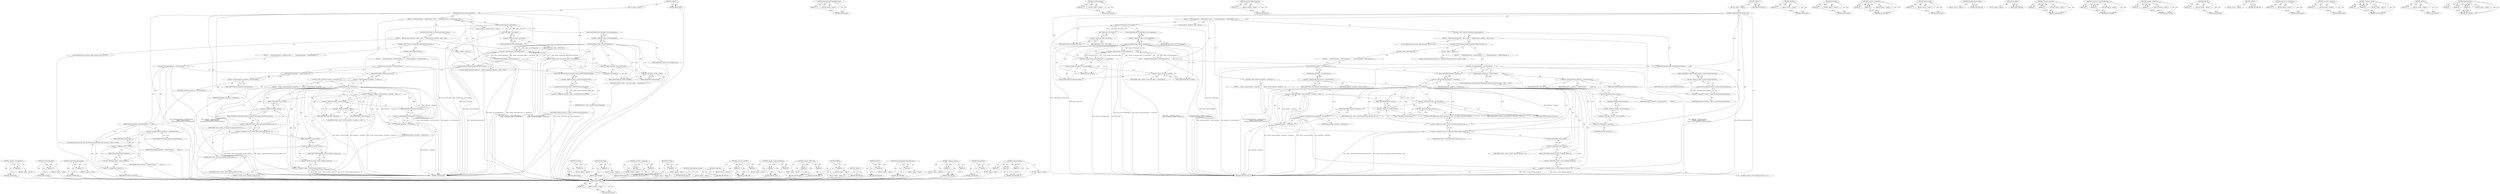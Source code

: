 digraph "UpdateTransform" {
vulnerable_179 [label=<(METHOD,&lt;operator&gt;.arrayInitializer)>];
vulnerable_180 [label=<(PARAM,p1)>];
vulnerable_181 [label=<(BLOCK,&lt;empty&gt;,&lt;empty&gt;)>];
vulnerable_182 [label=<(METHOD_RETURN,ANY)>];
vulnerable_136 [label=<(METHOD,IsSVGForeignObject)>];
vulnerable_137 [label=<(PARAM,p1)>];
vulnerable_138 [label=<(BLOCK,&lt;empty&gt;,&lt;empty&gt;)>];
vulnerable_139 [label=<(METHOD_RETURN,ANY)>];
vulnerable_156 [label=<(METHOD,LocalToSVGParentTransform)>];
vulnerable_157 [label=<(PARAM,p1)>];
vulnerable_158 [label=<(BLOCK,&lt;empty&gt;,&lt;empty&gt;)>];
vulnerable_159 [label=<(METHOD_RETURN,ANY)>];
vulnerable_6 [label=<(METHOD,&lt;global&gt;)<SUB>1</SUB>>];
vulnerable_7 [label=<(BLOCK,&lt;empty&gt;,&lt;empty&gt;)<SUB>1</SUB>>];
vulnerable_8 [label=<(METHOD,UpdateTransformForNonRootSVG)<SUB>1</SUB>>];
vulnerable_9 [label=<(BLOCK,{
  DCHECK(properties_);
  DCHECK(object_.IsSVG...,{
  DCHECK(properties_);
  DCHECK(object_.IsSVG...)<SUB>1</SUB>>];
vulnerable_10 [label="<(LOCAL,DCHECK : DCHECK)<SUB>2</SUB>>"];
vulnerable_11 [label=<(DCHECK,DCHECK(object_.IsSVGChild()))<SUB>3</SUB>>];
vulnerable_12 [label=<(IsSVGChild,object_.IsSVGChild())<SUB>3</SUB>>];
vulnerable_13 [label=<(&lt;operator&gt;.fieldAccess,object_.IsSVGChild)<SUB>3</SUB>>];
vulnerable_14 [label=<(IDENTIFIER,object_,object_.IsSVGChild())<SUB>3</SUB>>];
vulnerable_15 [label=<(FIELD_IDENTIFIER,IsSVGChild,IsSVGChild)<SUB>3</SUB>>];
vulnerable_16 [label=<(DCHECK,DCHECK(object_.IsSVGForeignObject() ||
        ...)<SUB>4</SUB>>];
vulnerable_17 [label=<(&lt;operator&gt;.logicalOr,object_.IsSVGForeignObject() ||
         contex...)<SUB>4</SUB>>];
vulnerable_18 [label=<(IsSVGForeignObject,object_.IsSVGForeignObject())<SUB>4</SUB>>];
vulnerable_19 [label=<(&lt;operator&gt;.fieldAccess,object_.IsSVGForeignObject)<SUB>4</SUB>>];
vulnerable_20 [label=<(IDENTIFIER,object_,object_.IsSVGForeignObject())<SUB>4</SUB>>];
vulnerable_21 [label=<(FIELD_IDENTIFIER,IsSVGForeignObject,IsSVGForeignObject)<SUB>4</SUB>>];
vulnerable_22 [label=<(&lt;operator&gt;.equals,context_.current.paint_offset == LayoutPoint())<SUB>5</SUB>>];
vulnerable_23 [label=<(&lt;operator&gt;.fieldAccess,context_.current.paint_offset)<SUB>5</SUB>>];
vulnerable_24 [label=<(&lt;operator&gt;.fieldAccess,context_.current)<SUB>5</SUB>>];
vulnerable_25 [label=<(IDENTIFIER,context_,context_.current.paint_offset == LayoutPoint())<SUB>5</SUB>>];
vulnerable_26 [label=<(FIELD_IDENTIFIER,current,current)<SUB>5</SUB>>];
vulnerable_27 [label=<(FIELD_IDENTIFIER,paint_offset,paint_offset)<SUB>5</SUB>>];
vulnerable_28 [label=<(LayoutPoint,LayoutPoint())<SUB>5</SUB>>];
vulnerable_29 [label=<(CONTROL_STRUCTURE,IF,if (NeedsPaintPropertyUpdate()))<SUB>7</SUB>>];
vulnerable_30 [label=<(NeedsPaintPropertyUpdate,NeedsPaintPropertyUpdate())<SUB>7</SUB>>];
vulnerable_31 [label=<(BLOCK,{
    AffineTransform transform = object_.Local...,{
    AffineTransform transform = object_.Local...)<SUB>7</SUB>>];
vulnerable_32 [label="<(LOCAL,AffineTransform transform: AffineTransform)<SUB>8</SUB>>"];
vulnerable_33 [label=<(&lt;operator&gt;.assignment,transform = object_.LocalToSVGParentTransform())<SUB>8</SUB>>];
vulnerable_34 [label=<(IDENTIFIER,transform,transform = object_.LocalToSVGParentTransform())<SUB>8</SUB>>];
vulnerable_35 [label=<(LocalToSVGParentTransform,object_.LocalToSVGParentTransform())<SUB>8</SUB>>];
vulnerable_36 [label=<(&lt;operator&gt;.fieldAccess,object_.LocalToSVGParentTransform)<SUB>8</SUB>>];
vulnerable_37 [label=<(IDENTIFIER,object_,object_.LocalToSVGParentTransform())<SUB>8</SUB>>];
vulnerable_38 [label=<(FIELD_IDENTIFIER,LocalToSVGParentTransform,LocalToSVGParentTransform)<SUB>8</SUB>>];
vulnerable_39 [label=<(CONTROL_STRUCTURE,IF,if (NeedsTransformForNonRootSVG(object_)))<SUB>9</SUB>>];
vulnerable_40 [label=<(BLOCK,&lt;empty&gt;,&lt;empty&gt;)<SUB>9</SUB>>];
vulnerable_41 [label="<(LOCAL,NeedsTransformForNonRootSVG : NeedsTransformForNonRootSVG)<SUB>9</SUB>>"];
vulnerable_42 [label=<(BLOCK,{
       OnUpdate(properties_-&gt;UpdateTransform(...,{
       OnUpdate(properties_-&gt;UpdateTransform(...)<SUB>9</SUB>>];
vulnerable_43 [label=<(OnUpdate,OnUpdate(properties_-&gt;UpdateTransform(
        ...)<SUB>10</SUB>>];
vulnerable_44 [label=<(UpdateTransform,properties_-&gt;UpdateTransform(
          context...)<SUB>10</SUB>>];
vulnerable_45 [label=<(&lt;operator&gt;.indirectFieldAccess,properties_-&gt;UpdateTransform)<SUB>10</SUB>>];
vulnerable_46 [label=<(IDENTIFIER,properties_,properties_-&gt;UpdateTransform(
          context...)<SUB>10</SUB>>];
vulnerable_47 [label=<(FIELD_IDENTIFIER,UpdateTransform,UpdateTransform)<SUB>10</SUB>>];
vulnerable_48 [label=<(&lt;operator&gt;.fieldAccess,context_.current.transform)<SUB>11</SUB>>];
vulnerable_49 [label=<(&lt;operator&gt;.fieldAccess,context_.current)<SUB>11</SUB>>];
vulnerable_50 [label=<(IDENTIFIER,context_,properties_-&gt;UpdateTransform(
          context...)<SUB>11</SUB>>];
vulnerable_51 [label=<(FIELD_IDENTIFIER,current,current)<SUB>11</SUB>>];
vulnerable_52 [label=<(FIELD_IDENTIFIER,transform,transform)<SUB>11</SUB>>];
vulnerable_53 [label="<(TransformPaintPropertyNode::State,TransformPaintPropertyNode::State{transform})<SUB>12</SUB>>"];
vulnerable_54 [label=<(&lt;operator&gt;.arrayInitializer,{transform})<SUB>12</SUB>>];
vulnerable_55 [label=<(IDENTIFIER,transform,{transform})<SUB>12</SUB>>];
vulnerable_56 [label=<(CONTROL_STRUCTURE,ELSE,else)<SUB>13</SUB>>];
vulnerable_57 [label=<(BLOCK,{
       OnClear(properties_-&gt;ClearTransform())...,{
       OnClear(properties_-&gt;ClearTransform())...)<SUB>13</SUB>>];
vulnerable_58 [label=<(OnClear,OnClear(properties_-&gt;ClearTransform()))<SUB>14</SUB>>];
vulnerable_59 [label=<(ClearTransform,properties_-&gt;ClearTransform())<SUB>14</SUB>>];
vulnerable_60 [label=<(&lt;operator&gt;.indirectFieldAccess,properties_-&gt;ClearTransform)<SUB>14</SUB>>];
vulnerable_61 [label=<(IDENTIFIER,properties_,properties_-&gt;ClearTransform())<SUB>14</SUB>>];
vulnerable_62 [label=<(FIELD_IDENTIFIER,ClearTransform,ClearTransform)<SUB>14</SUB>>];
vulnerable_63 [label=<(CONTROL_STRUCTURE,IF,if (properties_-&gt;Transform()))<SUB>18</SUB>>];
vulnerable_64 [label=<(Transform,properties_-&gt;Transform())<SUB>18</SUB>>];
vulnerable_65 [label=<(&lt;operator&gt;.indirectFieldAccess,properties_-&gt;Transform)<SUB>18</SUB>>];
vulnerable_66 [label=<(IDENTIFIER,properties_,properties_-&gt;Transform())<SUB>18</SUB>>];
vulnerable_67 [label=<(FIELD_IDENTIFIER,Transform,Transform)<SUB>18</SUB>>];
vulnerable_68 [label=<(BLOCK,{
    context_.current.transform = properties_-...,{
    context_.current.transform = properties_-...)<SUB>18</SUB>>];
vulnerable_69 [label=<(&lt;operator&gt;.assignment,context_.current.transform = properties_-&gt;Trans...)<SUB>19</SUB>>];
vulnerable_70 [label=<(&lt;operator&gt;.fieldAccess,context_.current.transform)<SUB>19</SUB>>];
vulnerable_71 [label=<(&lt;operator&gt;.fieldAccess,context_.current)<SUB>19</SUB>>];
vulnerable_72 [label=<(IDENTIFIER,context_,context_.current.transform = properties_-&gt;Trans...)<SUB>19</SUB>>];
vulnerable_73 [label=<(FIELD_IDENTIFIER,current,current)<SUB>19</SUB>>];
vulnerable_74 [label=<(FIELD_IDENTIFIER,transform,transform)<SUB>19</SUB>>];
vulnerable_75 [label=<(Transform,properties_-&gt;Transform())<SUB>19</SUB>>];
vulnerable_76 [label=<(&lt;operator&gt;.indirectFieldAccess,properties_-&gt;Transform)<SUB>19</SUB>>];
vulnerable_77 [label=<(IDENTIFIER,properties_,properties_-&gt;Transform())<SUB>19</SUB>>];
vulnerable_78 [label=<(FIELD_IDENTIFIER,Transform,Transform)<SUB>19</SUB>>];
vulnerable_79 [label=<(&lt;operator&gt;.assignment,context_.current.should_flatten_inherited_trans...)<SUB>20</SUB>>];
vulnerable_80 [label=<(&lt;operator&gt;.fieldAccess,context_.current.should_flatten_inherited_trans...)<SUB>20</SUB>>];
vulnerable_81 [label=<(&lt;operator&gt;.fieldAccess,context_.current)<SUB>20</SUB>>];
vulnerable_82 [label=<(IDENTIFIER,context_,context_.current.should_flatten_inherited_trans...)<SUB>20</SUB>>];
vulnerable_83 [label=<(FIELD_IDENTIFIER,current,current)<SUB>20</SUB>>];
vulnerable_84 [label=<(FIELD_IDENTIFIER,should_flatten_inherited_transform,should_flatten_inherited_transform)<SUB>20</SUB>>];
vulnerable_85 [label=<(LITERAL,false,context_.current.should_flatten_inherited_trans...)<SUB>20</SUB>>];
vulnerable_86 [label=<(&lt;operator&gt;.assignment,context_.current.rendering_context_id = 0)<SUB>21</SUB>>];
vulnerable_87 [label=<(&lt;operator&gt;.fieldAccess,context_.current.rendering_context_id)<SUB>21</SUB>>];
vulnerable_88 [label=<(&lt;operator&gt;.fieldAccess,context_.current)<SUB>21</SUB>>];
vulnerable_89 [label=<(IDENTIFIER,context_,context_.current.rendering_context_id = 0)<SUB>21</SUB>>];
vulnerable_90 [label=<(FIELD_IDENTIFIER,current,current)<SUB>21</SUB>>];
vulnerable_91 [label=<(FIELD_IDENTIFIER,rendering_context_id,rendering_context_id)<SUB>21</SUB>>];
vulnerable_92 [label=<(LITERAL,0,context_.current.rendering_context_id = 0)<SUB>21</SUB>>];
vulnerable_93 [label=<(METHOD_RETURN,void)<SUB>1</SUB>>];
vulnerable_95 [label=<(METHOD_RETURN,ANY)<SUB>1</SUB>>];
vulnerable_160 [label=<(METHOD,OnUpdate)>];
vulnerable_161 [label=<(PARAM,p1)>];
vulnerable_162 [label=<(BLOCK,&lt;empty&gt;,&lt;empty&gt;)>];
vulnerable_163 [label=<(METHOD_RETURN,ANY)>];
vulnerable_122 [label=<(METHOD,IsSVGChild)>];
vulnerable_123 [label=<(PARAM,p1)>];
vulnerable_124 [label=<(BLOCK,&lt;empty&gt;,&lt;empty&gt;)>];
vulnerable_125 [label=<(METHOD_RETURN,ANY)>];
vulnerable_151 [label=<(METHOD,&lt;operator&gt;.assignment)>];
vulnerable_152 [label=<(PARAM,p1)>];
vulnerable_153 [label=<(PARAM,p2)>];
vulnerable_154 [label=<(BLOCK,&lt;empty&gt;,&lt;empty&gt;)>];
vulnerable_155 [label=<(METHOD_RETURN,ANY)>];
vulnerable_191 [label=<(METHOD,Transform)>];
vulnerable_192 [label=<(PARAM,p1)>];
vulnerable_193 [label=<(BLOCK,&lt;empty&gt;,&lt;empty&gt;)>];
vulnerable_194 [label=<(METHOD_RETURN,ANY)>];
vulnerable_148 [label=<(METHOD,NeedsPaintPropertyUpdate)>];
vulnerable_149 [label=<(BLOCK,&lt;empty&gt;,&lt;empty&gt;)>];
vulnerable_150 [label=<(METHOD_RETURN,ANY)>];
vulnerable_145 [label=<(METHOD,LayoutPoint)>];
vulnerable_146 [label=<(BLOCK,&lt;empty&gt;,&lt;empty&gt;)>];
vulnerable_147 [label=<(METHOD_RETURN,ANY)>];
vulnerable_131 [label=<(METHOD,&lt;operator&gt;.logicalOr)>];
vulnerable_132 [label=<(PARAM,p1)>];
vulnerable_133 [label=<(PARAM,p2)>];
vulnerable_134 [label=<(BLOCK,&lt;empty&gt;,&lt;empty&gt;)>];
vulnerable_135 [label=<(METHOD_RETURN,ANY)>];
vulnerable_170 [label=<(METHOD,&lt;operator&gt;.indirectFieldAccess)>];
vulnerable_171 [label=<(PARAM,p1)>];
vulnerable_172 [label=<(PARAM,p2)>];
vulnerable_173 [label=<(BLOCK,&lt;empty&gt;,&lt;empty&gt;)>];
vulnerable_174 [label=<(METHOD_RETURN,ANY)>];
vulnerable_126 [label=<(METHOD,&lt;operator&gt;.fieldAccess)>];
vulnerable_127 [label=<(PARAM,p1)>];
vulnerable_128 [label=<(PARAM,p2)>];
vulnerable_129 [label=<(BLOCK,&lt;empty&gt;,&lt;empty&gt;)>];
vulnerable_130 [label=<(METHOD_RETURN,ANY)>];
vulnerable_118 [label=<(METHOD,DCHECK)>];
vulnerable_119 [label=<(PARAM,p1)>];
vulnerable_120 [label=<(BLOCK,&lt;empty&gt;,&lt;empty&gt;)>];
vulnerable_121 [label=<(METHOD_RETURN,ANY)>];
vulnerable_112 [label=<(METHOD,&lt;global&gt;)<SUB>1</SUB>>];
vulnerable_113 [label=<(BLOCK,&lt;empty&gt;,&lt;empty&gt;)>];
vulnerable_114 [label=<(METHOD_RETURN,ANY)>];
vulnerable_183 [label=<(METHOD,OnClear)>];
vulnerable_184 [label=<(PARAM,p1)>];
vulnerable_185 [label=<(BLOCK,&lt;empty&gt;,&lt;empty&gt;)>];
vulnerable_186 [label=<(METHOD_RETURN,ANY)>];
vulnerable_175 [label="<(METHOD,TransformPaintPropertyNode::State)>"];
vulnerable_176 [label=<(PARAM,p1)>];
vulnerable_177 [label=<(BLOCK,&lt;empty&gt;,&lt;empty&gt;)>];
vulnerable_178 [label=<(METHOD_RETURN,ANY)>];
vulnerable_140 [label=<(METHOD,&lt;operator&gt;.equals)>];
vulnerable_141 [label=<(PARAM,p1)>];
vulnerable_142 [label=<(PARAM,p2)>];
vulnerable_143 [label=<(BLOCK,&lt;empty&gt;,&lt;empty&gt;)>];
vulnerable_144 [label=<(METHOD_RETURN,ANY)>];
vulnerable_187 [label=<(METHOD,ClearTransform)>];
vulnerable_188 [label=<(PARAM,p1)>];
vulnerable_189 [label=<(BLOCK,&lt;empty&gt;,&lt;empty&gt;)>];
vulnerable_190 [label=<(METHOD_RETURN,ANY)>];
vulnerable_164 [label=<(METHOD,UpdateTransform)>];
vulnerable_165 [label=<(PARAM,p1)>];
vulnerable_166 [label=<(PARAM,p2)>];
vulnerable_167 [label=<(PARAM,p3)>];
vulnerable_168 [label=<(BLOCK,&lt;empty&gt;,&lt;empty&gt;)>];
vulnerable_169 [label=<(METHOD_RETURN,ANY)>];
fixed_196 [label=<(METHOD,Transform)>];
fixed_197 [label=<(PARAM,p1)>];
fixed_198 [label=<(BLOCK,&lt;empty&gt;,&lt;empty&gt;)>];
fixed_199 [label=<(METHOD_RETURN,ANY)>];
fixed_180 [label="<(METHOD,TransformPaintPropertyNode::State)>"];
fixed_181 [label=<(PARAM,p1)>];
fixed_182 [label=<(BLOCK,&lt;empty&gt;,&lt;empty&gt;)>];
fixed_183 [label=<(METHOD_RETURN,ANY)>];
fixed_137 [label=<(METHOD,IsSVGForeignObject)>];
fixed_138 [label=<(PARAM,p1)>];
fixed_139 [label=<(BLOCK,&lt;empty&gt;,&lt;empty&gt;)>];
fixed_140 [label=<(METHOD_RETURN,ANY)>];
fixed_157 [label=<(METHOD,LocalToSVGParentTransform)>];
fixed_158 [label=<(PARAM,p1)>];
fixed_159 [label=<(BLOCK,&lt;empty&gt;,&lt;empty&gt;)>];
fixed_160 [label=<(METHOD_RETURN,ANY)>];
fixed_6 [label=<(METHOD,&lt;global&gt;)<SUB>1</SUB>>];
fixed_7 [label=<(BLOCK,&lt;empty&gt;,&lt;empty&gt;)<SUB>1</SUB>>];
fixed_8 [label=<(METHOD,UpdateTransformForNonRootSVG)<SUB>1</SUB>>];
fixed_9 [label=<(BLOCK,{
  DCHECK(properties_);
  DCHECK(object_.IsSVG...,{
  DCHECK(properties_);
  DCHECK(object_.IsSVG...)<SUB>1</SUB>>];
fixed_10 [label="<(LOCAL,DCHECK : DCHECK)<SUB>2</SUB>>"];
fixed_11 [label=<(DCHECK,DCHECK(object_.IsSVGChild()))<SUB>3</SUB>>];
fixed_12 [label=<(IsSVGChild,object_.IsSVGChild())<SUB>3</SUB>>];
fixed_13 [label=<(&lt;operator&gt;.fieldAccess,object_.IsSVGChild)<SUB>3</SUB>>];
fixed_14 [label=<(IDENTIFIER,object_,object_.IsSVGChild())<SUB>3</SUB>>];
fixed_15 [label=<(FIELD_IDENTIFIER,IsSVGChild,IsSVGChild)<SUB>3</SUB>>];
fixed_16 [label=<(DCHECK,DCHECK(object_.IsSVGForeignObject() ||
        ...)<SUB>4</SUB>>];
fixed_17 [label=<(&lt;operator&gt;.logicalOr,object_.IsSVGForeignObject() ||
         contex...)<SUB>4</SUB>>];
fixed_18 [label=<(IsSVGForeignObject,object_.IsSVGForeignObject())<SUB>4</SUB>>];
fixed_19 [label=<(&lt;operator&gt;.fieldAccess,object_.IsSVGForeignObject)<SUB>4</SUB>>];
fixed_20 [label=<(IDENTIFIER,object_,object_.IsSVGForeignObject())<SUB>4</SUB>>];
fixed_21 [label=<(FIELD_IDENTIFIER,IsSVGForeignObject,IsSVGForeignObject)<SUB>4</SUB>>];
fixed_22 [label=<(&lt;operator&gt;.equals,context_.current.paint_offset == LayoutPoint())<SUB>5</SUB>>];
fixed_23 [label=<(&lt;operator&gt;.fieldAccess,context_.current.paint_offset)<SUB>5</SUB>>];
fixed_24 [label=<(&lt;operator&gt;.fieldAccess,context_.current)<SUB>5</SUB>>];
fixed_25 [label=<(IDENTIFIER,context_,context_.current.paint_offset == LayoutPoint())<SUB>5</SUB>>];
fixed_26 [label=<(FIELD_IDENTIFIER,current,current)<SUB>5</SUB>>];
fixed_27 [label=<(FIELD_IDENTIFIER,paint_offset,paint_offset)<SUB>5</SUB>>];
fixed_28 [label=<(LayoutPoint,LayoutPoint())<SUB>5</SUB>>];
fixed_29 [label=<(CONTROL_STRUCTURE,IF,if (NeedsPaintPropertyUpdate()))<SUB>7</SUB>>];
fixed_30 [label=<(NeedsPaintPropertyUpdate,NeedsPaintPropertyUpdate())<SUB>7</SUB>>];
fixed_31 [label=<(BLOCK,{
    AffineTransform transform = object_.Local...,{
    AffineTransform transform = object_.Local...)<SUB>7</SUB>>];
fixed_32 [label="<(LOCAL,AffineTransform transform: AffineTransform)<SUB>8</SUB>>"];
fixed_33 [label=<(&lt;operator&gt;.assignment,transform = object_.LocalToSVGParentTransform())<SUB>8</SUB>>];
fixed_34 [label=<(IDENTIFIER,transform,transform = object_.LocalToSVGParentTransform())<SUB>8</SUB>>];
fixed_35 [label=<(LocalToSVGParentTransform,object_.LocalToSVGParentTransform())<SUB>8</SUB>>];
fixed_36 [label=<(&lt;operator&gt;.fieldAccess,object_.LocalToSVGParentTransform)<SUB>8</SUB>>];
fixed_37 [label=<(IDENTIFIER,object_,object_.LocalToSVGParentTransform())<SUB>8</SUB>>];
fixed_38 [label=<(FIELD_IDENTIFIER,LocalToSVGParentTransform,LocalToSVGParentTransform)<SUB>8</SUB>>];
fixed_39 [label=<(CONTROL_STRUCTURE,IF,if (NeedsTransformForNonRootSVG(object_)))<SUB>9</SUB>>];
fixed_40 [label=<(BLOCK,&lt;empty&gt;,&lt;empty&gt;)<SUB>9</SUB>>];
fixed_41 [label="<(LOCAL,NeedsTransformForNonRootSVG : NeedsTransformForNonRootSVG)<SUB>9</SUB>>"];
fixed_42 [label=<(BLOCK,{
       OnUpdate(properties_-&gt;UpdateTransform(...,{
       OnUpdate(properties_-&gt;UpdateTransform(...)<SUB>9</SUB>>];
fixed_43 [label=<(OnUpdate,OnUpdate(properties_-&gt;UpdateTransform(
        ...)<SUB>10</SUB>>];
fixed_44 [label=<(UpdateTransform,properties_-&gt;UpdateTransform(
          *contex...)<SUB>10</SUB>>];
fixed_45 [label=<(&lt;operator&gt;.indirectFieldAccess,properties_-&gt;UpdateTransform)<SUB>10</SUB>>];
fixed_46 [label=<(IDENTIFIER,properties_,properties_-&gt;UpdateTransform(
          *contex...)<SUB>10</SUB>>];
fixed_47 [label=<(FIELD_IDENTIFIER,UpdateTransform,UpdateTransform)<SUB>10</SUB>>];
fixed_48 [label=<(&lt;operator&gt;.indirection,*context_.current.transform)<SUB>11</SUB>>];
fixed_49 [label=<(&lt;operator&gt;.fieldAccess,context_.current.transform)<SUB>11</SUB>>];
fixed_50 [label=<(&lt;operator&gt;.fieldAccess,context_.current)<SUB>11</SUB>>];
fixed_51 [label=<(IDENTIFIER,context_,properties_-&gt;UpdateTransform(
          *contex...)<SUB>11</SUB>>];
fixed_52 [label=<(FIELD_IDENTIFIER,current,current)<SUB>11</SUB>>];
fixed_53 [label=<(FIELD_IDENTIFIER,transform,transform)<SUB>11</SUB>>];
fixed_54 [label="<(TransformPaintPropertyNode::State,TransformPaintPropertyNode::State{transform})<SUB>12</SUB>>"];
fixed_55 [label=<(&lt;operator&gt;.arrayInitializer,{transform})<SUB>12</SUB>>];
fixed_56 [label=<(IDENTIFIER,transform,{transform})<SUB>12</SUB>>];
fixed_57 [label=<(CONTROL_STRUCTURE,ELSE,else)<SUB>13</SUB>>];
fixed_58 [label=<(BLOCK,{
       OnClear(properties_-&gt;ClearTransform())...,{
       OnClear(properties_-&gt;ClearTransform())...)<SUB>13</SUB>>];
fixed_59 [label=<(OnClear,OnClear(properties_-&gt;ClearTransform()))<SUB>14</SUB>>];
fixed_60 [label=<(ClearTransform,properties_-&gt;ClearTransform())<SUB>14</SUB>>];
fixed_61 [label=<(&lt;operator&gt;.indirectFieldAccess,properties_-&gt;ClearTransform)<SUB>14</SUB>>];
fixed_62 [label=<(IDENTIFIER,properties_,properties_-&gt;ClearTransform())<SUB>14</SUB>>];
fixed_63 [label=<(FIELD_IDENTIFIER,ClearTransform,ClearTransform)<SUB>14</SUB>>];
fixed_64 [label=<(CONTROL_STRUCTURE,IF,if (properties_-&gt;Transform()))<SUB>18</SUB>>];
fixed_65 [label=<(Transform,properties_-&gt;Transform())<SUB>18</SUB>>];
fixed_66 [label=<(&lt;operator&gt;.indirectFieldAccess,properties_-&gt;Transform)<SUB>18</SUB>>];
fixed_67 [label=<(IDENTIFIER,properties_,properties_-&gt;Transform())<SUB>18</SUB>>];
fixed_68 [label=<(FIELD_IDENTIFIER,Transform,Transform)<SUB>18</SUB>>];
fixed_69 [label=<(BLOCK,{
    context_.current.transform = properties_-...,{
    context_.current.transform = properties_-...)<SUB>18</SUB>>];
fixed_70 [label=<(&lt;operator&gt;.assignment,context_.current.transform = properties_-&gt;Trans...)<SUB>19</SUB>>];
fixed_71 [label=<(&lt;operator&gt;.fieldAccess,context_.current.transform)<SUB>19</SUB>>];
fixed_72 [label=<(&lt;operator&gt;.fieldAccess,context_.current)<SUB>19</SUB>>];
fixed_73 [label=<(IDENTIFIER,context_,context_.current.transform = properties_-&gt;Trans...)<SUB>19</SUB>>];
fixed_74 [label=<(FIELD_IDENTIFIER,current,current)<SUB>19</SUB>>];
fixed_75 [label=<(FIELD_IDENTIFIER,transform,transform)<SUB>19</SUB>>];
fixed_76 [label=<(Transform,properties_-&gt;Transform())<SUB>19</SUB>>];
fixed_77 [label=<(&lt;operator&gt;.indirectFieldAccess,properties_-&gt;Transform)<SUB>19</SUB>>];
fixed_78 [label=<(IDENTIFIER,properties_,properties_-&gt;Transform())<SUB>19</SUB>>];
fixed_79 [label=<(FIELD_IDENTIFIER,Transform,Transform)<SUB>19</SUB>>];
fixed_80 [label=<(&lt;operator&gt;.assignment,context_.current.should_flatten_inherited_trans...)<SUB>20</SUB>>];
fixed_81 [label=<(&lt;operator&gt;.fieldAccess,context_.current.should_flatten_inherited_trans...)<SUB>20</SUB>>];
fixed_82 [label=<(&lt;operator&gt;.fieldAccess,context_.current)<SUB>20</SUB>>];
fixed_83 [label=<(IDENTIFIER,context_,context_.current.should_flatten_inherited_trans...)<SUB>20</SUB>>];
fixed_84 [label=<(FIELD_IDENTIFIER,current,current)<SUB>20</SUB>>];
fixed_85 [label=<(FIELD_IDENTIFIER,should_flatten_inherited_transform,should_flatten_inherited_transform)<SUB>20</SUB>>];
fixed_86 [label=<(LITERAL,false,context_.current.should_flatten_inherited_trans...)<SUB>20</SUB>>];
fixed_87 [label=<(&lt;operator&gt;.assignment,context_.current.rendering_context_id = 0)<SUB>21</SUB>>];
fixed_88 [label=<(&lt;operator&gt;.fieldAccess,context_.current.rendering_context_id)<SUB>21</SUB>>];
fixed_89 [label=<(&lt;operator&gt;.fieldAccess,context_.current)<SUB>21</SUB>>];
fixed_90 [label=<(IDENTIFIER,context_,context_.current.rendering_context_id = 0)<SUB>21</SUB>>];
fixed_91 [label=<(FIELD_IDENTIFIER,current,current)<SUB>21</SUB>>];
fixed_92 [label=<(FIELD_IDENTIFIER,rendering_context_id,rendering_context_id)<SUB>21</SUB>>];
fixed_93 [label=<(LITERAL,0,context_.current.rendering_context_id = 0)<SUB>21</SUB>>];
fixed_94 [label=<(METHOD_RETURN,void)<SUB>1</SUB>>];
fixed_96 [label=<(METHOD_RETURN,ANY)<SUB>1</SUB>>];
fixed_161 [label=<(METHOD,OnUpdate)>];
fixed_162 [label=<(PARAM,p1)>];
fixed_163 [label=<(BLOCK,&lt;empty&gt;,&lt;empty&gt;)>];
fixed_164 [label=<(METHOD_RETURN,ANY)>];
fixed_123 [label=<(METHOD,IsSVGChild)>];
fixed_124 [label=<(PARAM,p1)>];
fixed_125 [label=<(BLOCK,&lt;empty&gt;,&lt;empty&gt;)>];
fixed_126 [label=<(METHOD_RETURN,ANY)>];
fixed_152 [label=<(METHOD,&lt;operator&gt;.assignment)>];
fixed_153 [label=<(PARAM,p1)>];
fixed_154 [label=<(PARAM,p2)>];
fixed_155 [label=<(BLOCK,&lt;empty&gt;,&lt;empty&gt;)>];
fixed_156 [label=<(METHOD_RETURN,ANY)>];
fixed_192 [label=<(METHOD,ClearTransform)>];
fixed_193 [label=<(PARAM,p1)>];
fixed_194 [label=<(BLOCK,&lt;empty&gt;,&lt;empty&gt;)>];
fixed_195 [label=<(METHOD_RETURN,ANY)>];
fixed_149 [label=<(METHOD,NeedsPaintPropertyUpdate)>];
fixed_150 [label=<(BLOCK,&lt;empty&gt;,&lt;empty&gt;)>];
fixed_151 [label=<(METHOD_RETURN,ANY)>];
fixed_146 [label=<(METHOD,LayoutPoint)>];
fixed_147 [label=<(BLOCK,&lt;empty&gt;,&lt;empty&gt;)>];
fixed_148 [label=<(METHOD_RETURN,ANY)>];
fixed_132 [label=<(METHOD,&lt;operator&gt;.logicalOr)>];
fixed_133 [label=<(PARAM,p1)>];
fixed_134 [label=<(PARAM,p2)>];
fixed_135 [label=<(BLOCK,&lt;empty&gt;,&lt;empty&gt;)>];
fixed_136 [label=<(METHOD_RETURN,ANY)>];
fixed_171 [label=<(METHOD,&lt;operator&gt;.indirectFieldAccess)>];
fixed_172 [label=<(PARAM,p1)>];
fixed_173 [label=<(PARAM,p2)>];
fixed_174 [label=<(BLOCK,&lt;empty&gt;,&lt;empty&gt;)>];
fixed_175 [label=<(METHOD_RETURN,ANY)>];
fixed_127 [label=<(METHOD,&lt;operator&gt;.fieldAccess)>];
fixed_128 [label=<(PARAM,p1)>];
fixed_129 [label=<(PARAM,p2)>];
fixed_130 [label=<(BLOCK,&lt;empty&gt;,&lt;empty&gt;)>];
fixed_131 [label=<(METHOD_RETURN,ANY)>];
fixed_119 [label=<(METHOD,DCHECK)>];
fixed_120 [label=<(PARAM,p1)>];
fixed_121 [label=<(BLOCK,&lt;empty&gt;,&lt;empty&gt;)>];
fixed_122 [label=<(METHOD_RETURN,ANY)>];
fixed_113 [label=<(METHOD,&lt;global&gt;)<SUB>1</SUB>>];
fixed_114 [label=<(BLOCK,&lt;empty&gt;,&lt;empty&gt;)>];
fixed_115 [label=<(METHOD_RETURN,ANY)>];
fixed_184 [label=<(METHOD,&lt;operator&gt;.arrayInitializer)>];
fixed_185 [label=<(PARAM,p1)>];
fixed_186 [label=<(BLOCK,&lt;empty&gt;,&lt;empty&gt;)>];
fixed_187 [label=<(METHOD_RETURN,ANY)>];
fixed_176 [label=<(METHOD,&lt;operator&gt;.indirection)>];
fixed_177 [label=<(PARAM,p1)>];
fixed_178 [label=<(BLOCK,&lt;empty&gt;,&lt;empty&gt;)>];
fixed_179 [label=<(METHOD_RETURN,ANY)>];
fixed_141 [label=<(METHOD,&lt;operator&gt;.equals)>];
fixed_142 [label=<(PARAM,p1)>];
fixed_143 [label=<(PARAM,p2)>];
fixed_144 [label=<(BLOCK,&lt;empty&gt;,&lt;empty&gt;)>];
fixed_145 [label=<(METHOD_RETURN,ANY)>];
fixed_188 [label=<(METHOD,OnClear)>];
fixed_189 [label=<(PARAM,p1)>];
fixed_190 [label=<(BLOCK,&lt;empty&gt;,&lt;empty&gt;)>];
fixed_191 [label=<(METHOD_RETURN,ANY)>];
fixed_165 [label=<(METHOD,UpdateTransform)>];
fixed_166 [label=<(PARAM,p1)>];
fixed_167 [label=<(PARAM,p2)>];
fixed_168 [label=<(PARAM,p3)>];
fixed_169 [label=<(BLOCK,&lt;empty&gt;,&lt;empty&gt;)>];
fixed_170 [label=<(METHOD_RETURN,ANY)>];
vulnerable_179 -> vulnerable_180  [key=0, label="AST: "];
vulnerable_179 -> vulnerable_180  [key=1, label="DDG: "];
vulnerable_179 -> vulnerable_181  [key=0, label="AST: "];
vulnerable_179 -> vulnerable_182  [key=0, label="AST: "];
vulnerable_179 -> vulnerable_182  [key=1, label="CFG: "];
vulnerable_180 -> vulnerable_182  [key=0, label="DDG: p1"];
vulnerable_181 -> fixed_196  [key=0];
vulnerable_182 -> fixed_196  [key=0];
vulnerable_136 -> vulnerable_137  [key=0, label="AST: "];
vulnerable_136 -> vulnerable_137  [key=1, label="DDG: "];
vulnerable_136 -> vulnerable_138  [key=0, label="AST: "];
vulnerable_136 -> vulnerable_139  [key=0, label="AST: "];
vulnerable_136 -> vulnerable_139  [key=1, label="CFG: "];
vulnerable_137 -> vulnerable_139  [key=0, label="DDG: p1"];
vulnerable_138 -> fixed_196  [key=0];
vulnerable_139 -> fixed_196  [key=0];
vulnerable_156 -> vulnerable_157  [key=0, label="AST: "];
vulnerable_156 -> vulnerable_157  [key=1, label="DDG: "];
vulnerable_156 -> vulnerable_158  [key=0, label="AST: "];
vulnerable_156 -> vulnerable_159  [key=0, label="AST: "];
vulnerable_156 -> vulnerable_159  [key=1, label="CFG: "];
vulnerable_157 -> vulnerable_159  [key=0, label="DDG: p1"];
vulnerable_158 -> fixed_196  [key=0];
vulnerable_159 -> fixed_196  [key=0];
vulnerable_6 -> vulnerable_7  [key=0, label="AST: "];
vulnerable_6 -> vulnerable_95  [key=0, label="AST: "];
vulnerable_6 -> vulnerable_95  [key=1, label="CFG: "];
vulnerable_7 -> vulnerable_8  [key=0, label="AST: "];
vulnerable_8 -> vulnerable_9  [key=0, label="AST: "];
vulnerable_8 -> vulnerable_93  [key=0, label="AST: "];
vulnerable_8 -> vulnerable_15  [key=0, label="CFG: "];
vulnerable_8 -> vulnerable_30  [key=0, label="DDG: "];
vulnerable_8 -> vulnerable_79  [key=0, label="DDG: "];
vulnerable_8 -> vulnerable_86  [key=0, label="DDG: "];
vulnerable_8 -> vulnerable_22  [key=0, label="DDG: "];
vulnerable_9 -> vulnerable_10  [key=0, label="AST: "];
vulnerable_9 -> vulnerable_11  [key=0, label="AST: "];
vulnerable_9 -> vulnerable_16  [key=0, label="AST: "];
vulnerable_9 -> vulnerable_29  [key=0, label="AST: "];
vulnerable_9 -> vulnerable_63  [key=0, label="AST: "];
vulnerable_10 -> fixed_196  [key=0];
vulnerable_11 -> vulnerable_12  [key=0, label="AST: "];
vulnerable_11 -> vulnerable_21  [key=0, label="CFG: "];
vulnerable_11 -> vulnerable_93  [key=0, label="DDG: object_.IsSVGChild()"];
vulnerable_11 -> vulnerable_93  [key=1, label="DDG: DCHECK(object_.IsSVGChild())"];
vulnerable_12 -> vulnerable_13  [key=0, label="AST: "];
vulnerable_12 -> vulnerable_11  [key=0, label="CFG: "];
vulnerable_12 -> vulnerable_11  [key=1, label="DDG: object_.IsSVGChild"];
vulnerable_12 -> vulnerable_93  [key=0, label="DDG: object_.IsSVGChild"];
vulnerable_13 -> vulnerable_14  [key=0, label="AST: "];
vulnerable_13 -> vulnerable_15  [key=0, label="AST: "];
vulnerable_13 -> vulnerable_12  [key=0, label="CFG: "];
vulnerable_14 -> fixed_196  [key=0];
vulnerable_15 -> vulnerable_13  [key=0, label="CFG: "];
vulnerable_16 -> vulnerable_17  [key=0, label="AST: "];
vulnerable_16 -> vulnerable_30  [key=0, label="CFG: "];
vulnerable_16 -> vulnerable_93  [key=0, label="DDG: object_.IsSVGForeignObject() ||
         context_.current.paint_offset == LayoutPoint()"];
vulnerable_16 -> vulnerable_93  [key=1, label="DDG: DCHECK(object_.IsSVGForeignObject() ||
         context_.current.paint_offset == LayoutPoint())"];
vulnerable_17 -> vulnerable_18  [key=0, label="AST: "];
vulnerable_17 -> vulnerable_22  [key=0, label="AST: "];
vulnerable_17 -> vulnerable_16  [key=0, label="CFG: "];
vulnerable_17 -> vulnerable_16  [key=1, label="DDG: object_.IsSVGForeignObject()"];
vulnerable_17 -> vulnerable_16  [key=2, label="DDG: context_.current.paint_offset == LayoutPoint()"];
vulnerable_17 -> vulnerable_93  [key=0, label="DDG: object_.IsSVGForeignObject()"];
vulnerable_17 -> vulnerable_93  [key=1, label="DDG: context_.current.paint_offset == LayoutPoint()"];
vulnerable_18 -> vulnerable_19  [key=0, label="AST: "];
vulnerable_18 -> vulnerable_17  [key=0, label="CFG: "];
vulnerable_18 -> vulnerable_17  [key=1, label="DDG: object_.IsSVGForeignObject"];
vulnerable_18 -> vulnerable_26  [key=0, label="CFG: "];
vulnerable_18 -> vulnerable_26  [key=1, label="CDG: "];
vulnerable_18 -> vulnerable_93  [key=0, label="DDG: object_.IsSVGForeignObject"];
vulnerable_18 -> vulnerable_24  [key=0, label="CDG: "];
vulnerable_18 -> vulnerable_23  [key=0, label="CDG: "];
vulnerable_18 -> vulnerable_28  [key=0, label="CDG: "];
vulnerable_18 -> vulnerable_22  [key=0, label="CDG: "];
vulnerable_18 -> vulnerable_27  [key=0, label="CDG: "];
vulnerable_19 -> vulnerable_20  [key=0, label="AST: "];
vulnerable_19 -> vulnerable_21  [key=0, label="AST: "];
vulnerable_19 -> vulnerable_18  [key=0, label="CFG: "];
vulnerable_20 -> fixed_196  [key=0];
vulnerable_21 -> vulnerable_19  [key=0, label="CFG: "];
vulnerable_22 -> vulnerable_23  [key=0, label="AST: "];
vulnerable_22 -> vulnerable_28  [key=0, label="AST: "];
vulnerable_22 -> vulnerable_17  [key=0, label="CFG: "];
vulnerable_22 -> vulnerable_17  [key=1, label="DDG: context_.current.paint_offset"];
vulnerable_22 -> vulnerable_17  [key=2, label="DDG: LayoutPoint()"];
vulnerable_22 -> vulnerable_93  [key=0, label="DDG: context_.current.paint_offset"];
vulnerable_22 -> vulnerable_93  [key=1, label="DDG: LayoutPoint()"];
vulnerable_23 -> vulnerable_24  [key=0, label="AST: "];
vulnerable_23 -> vulnerable_27  [key=0, label="AST: "];
vulnerable_23 -> vulnerable_28  [key=0, label="CFG: "];
vulnerable_24 -> vulnerable_25  [key=0, label="AST: "];
vulnerable_24 -> vulnerable_26  [key=0, label="AST: "];
vulnerable_24 -> vulnerable_27  [key=0, label="CFG: "];
vulnerable_25 -> fixed_196  [key=0];
vulnerable_26 -> vulnerable_24  [key=0, label="CFG: "];
vulnerable_27 -> vulnerable_23  [key=0, label="CFG: "];
vulnerable_28 -> vulnerable_22  [key=0, label="CFG: "];
vulnerable_29 -> vulnerable_30  [key=0, label="AST: "];
vulnerable_29 -> vulnerable_31  [key=0, label="AST: "];
vulnerable_30 -> vulnerable_38  [key=0, label="CFG: "];
vulnerable_30 -> vulnerable_67  [key=0, label="CFG: "];
vulnerable_30 -> vulnerable_93  [key=0, label="DDG: NeedsPaintPropertyUpdate()"];
vulnerable_31 -> vulnerable_32  [key=0, label="AST: "];
vulnerable_31 -> vulnerable_33  [key=0, label="AST: "];
vulnerable_31 -> vulnerable_39  [key=0, label="AST: "];
vulnerable_32 -> fixed_196  [key=0];
vulnerable_33 -> vulnerable_34  [key=0, label="AST: "];
vulnerable_33 -> vulnerable_35  [key=0, label="AST: "];
vulnerable_34 -> fixed_196  [key=0];
vulnerable_35 -> vulnerable_36  [key=0, label="AST: "];
vulnerable_35 -> vulnerable_33  [key=0, label="CFG: "];
vulnerable_35 -> vulnerable_33  [key=1, label="DDG: object_.LocalToSVGParentTransform"];
vulnerable_36 -> vulnerable_37  [key=0, label="AST: "];
vulnerable_36 -> vulnerable_38  [key=0, label="AST: "];
vulnerable_36 -> vulnerable_35  [key=0, label="CFG: "];
vulnerable_37 -> fixed_196  [key=0];
vulnerable_38 -> vulnerable_36  [key=0, label="CFG: "];
vulnerable_39 -> vulnerable_40  [key=0, label="AST: "];
vulnerable_39 -> vulnerable_42  [key=0, label="AST: "];
vulnerable_39 -> vulnerable_56  [key=0, label="AST: "];
vulnerable_40 -> vulnerable_41  [key=0, label="AST: "];
vulnerable_41 -> fixed_196  [key=0];
vulnerable_42 -> vulnerable_43  [key=0, label="AST: "];
vulnerable_43 -> vulnerable_44  [key=0, label="AST: "];
vulnerable_43 -> vulnerable_67  [key=0, label="CFG: "];
vulnerable_43 -> vulnerable_93  [key=0, label="DDG: OnUpdate(properties_-&gt;UpdateTransform(
          context_.current.transform,
           TransformPaintPropertyNode::State{transform}))"];
vulnerable_43 -> vulnerable_93  [key=1, label="DDG: properties_-&gt;UpdateTransform(
          context_.current.transform,
           TransformPaintPropertyNode::State{transform})"];
vulnerable_44 -> vulnerable_45  [key=0, label="AST: "];
vulnerable_44 -> vulnerable_48  [key=0, label="AST: "];
vulnerable_44 -> vulnerable_53  [key=0, label="AST: "];
vulnerable_44 -> vulnerable_43  [key=0, label="CFG: "];
vulnerable_45 -> vulnerable_46  [key=0, label="AST: "];
vulnerable_45 -> vulnerable_47  [key=0, label="AST: "];
vulnerable_45 -> vulnerable_51  [key=0, label="CFG: "];
vulnerable_46 -> fixed_196  [key=0];
vulnerable_47 -> vulnerable_45  [key=0, label="CFG: "];
vulnerable_48 -> vulnerable_49  [key=0, label="AST: "];
vulnerable_48 -> vulnerable_52  [key=0, label="AST: "];
vulnerable_48 -> vulnerable_54  [key=0, label="CFG: "];
vulnerable_49 -> vulnerable_50  [key=0, label="AST: "];
vulnerable_49 -> vulnerable_51  [key=0, label="AST: "];
vulnerable_49 -> vulnerable_52  [key=0, label="CFG: "];
vulnerable_50 -> fixed_196  [key=0];
vulnerable_51 -> vulnerable_49  [key=0, label="CFG: "];
vulnerable_52 -> vulnerable_48  [key=0, label="CFG: "];
vulnerable_53 -> vulnerable_54  [key=0, label="AST: "];
vulnerable_53 -> vulnerable_44  [key=0, label="CFG: "];
vulnerable_54 -> vulnerable_55  [key=0, label="AST: "];
vulnerable_54 -> vulnerable_53  [key=0, label="CFG: "];
vulnerable_55 -> fixed_196  [key=0];
vulnerable_56 -> vulnerable_57  [key=0, label="AST: "];
vulnerable_57 -> vulnerable_58  [key=0, label="AST: "];
vulnerable_58 -> vulnerable_59  [key=0, label="AST: "];
vulnerable_58 -> vulnerable_67  [key=0, label="CFG: "];
vulnerable_58 -> vulnerable_93  [key=0, label="DDG: OnClear(properties_-&gt;ClearTransform())"];
vulnerable_58 -> vulnerable_93  [key=1, label="DDG: properties_-&gt;ClearTransform()"];
vulnerable_59 -> vulnerable_60  [key=0, label="AST: "];
vulnerable_59 -> vulnerable_58  [key=0, label="CFG: "];
vulnerable_60 -> vulnerable_61  [key=0, label="AST: "];
vulnerable_60 -> vulnerable_62  [key=0, label="AST: "];
vulnerable_60 -> vulnerable_59  [key=0, label="CFG: "];
vulnerable_61 -> fixed_196  [key=0];
vulnerable_62 -> vulnerable_60  [key=0, label="CFG: "];
vulnerable_63 -> vulnerable_64  [key=0, label="AST: "];
vulnerable_63 -> vulnerable_68  [key=0, label="AST: "];
vulnerable_64 -> vulnerable_65  [key=0, label="AST: "];
vulnerable_64 -> vulnerable_93  [key=0, label="CFG: "];
vulnerable_64 -> vulnerable_73  [key=0, label="CFG: "];
vulnerable_64 -> vulnerable_73  [key=1, label="CDG: "];
vulnerable_64 -> vulnerable_75  [key=0, label="DDG: properties_-&gt;Transform"];
vulnerable_64 -> vulnerable_75  [key=1, label="CDG: "];
vulnerable_64 -> vulnerable_80  [key=0, label="CDG: "];
vulnerable_64 -> vulnerable_83  [key=0, label="CDG: "];
vulnerable_64 -> vulnerable_71  [key=0, label="CDG: "];
vulnerable_64 -> vulnerable_81  [key=0, label="CDG: "];
vulnerable_64 -> vulnerable_84  [key=0, label="CDG: "];
vulnerable_64 -> vulnerable_69  [key=0, label="CDG: "];
vulnerable_64 -> vulnerable_88  [key=0, label="CDG: "];
vulnerable_64 -> vulnerable_70  [key=0, label="CDG: "];
vulnerable_64 -> vulnerable_74  [key=0, label="CDG: "];
vulnerable_64 -> vulnerable_76  [key=0, label="CDG: "];
vulnerable_64 -> vulnerable_87  [key=0, label="CDG: "];
vulnerable_64 -> vulnerable_91  [key=0, label="CDG: "];
vulnerable_64 -> vulnerable_90  [key=0, label="CDG: "];
vulnerable_64 -> vulnerable_78  [key=0, label="CDG: "];
vulnerable_64 -> vulnerable_79  [key=0, label="CDG: "];
vulnerable_64 -> vulnerable_86  [key=0, label="CDG: "];
vulnerable_65 -> vulnerable_66  [key=0, label="AST: "];
vulnerable_65 -> vulnerable_67  [key=0, label="AST: "];
vulnerable_65 -> vulnerable_64  [key=0, label="CFG: "];
vulnerable_66 -> fixed_196  [key=0];
vulnerable_67 -> vulnerable_65  [key=0, label="CFG: "];
vulnerable_68 -> vulnerable_69  [key=0, label="AST: "];
vulnerable_68 -> vulnerable_79  [key=0, label="AST: "];
vulnerable_68 -> vulnerable_86  [key=0, label="AST: "];
vulnerable_69 -> vulnerable_70  [key=0, label="AST: "];
vulnerable_69 -> vulnerable_75  [key=0, label="AST: "];
vulnerable_69 -> vulnerable_83  [key=0, label="CFG: "];
vulnerable_69 -> vulnerable_93  [key=0, label="DDG: context_.current.transform"];
vulnerable_69 -> vulnerable_93  [key=1, label="DDG: properties_-&gt;Transform()"];
vulnerable_69 -> vulnerable_93  [key=2, label="DDG: context_.current.transform = properties_-&gt;Transform()"];
vulnerable_70 -> vulnerable_71  [key=0, label="AST: "];
vulnerable_70 -> vulnerable_74  [key=0, label="AST: "];
vulnerable_70 -> vulnerable_78  [key=0, label="CFG: "];
vulnerable_71 -> vulnerable_72  [key=0, label="AST: "];
vulnerable_71 -> vulnerable_73  [key=0, label="AST: "];
vulnerable_71 -> vulnerable_74  [key=0, label="CFG: "];
vulnerable_72 -> fixed_196  [key=0];
vulnerable_73 -> vulnerable_71  [key=0, label="CFG: "];
vulnerable_74 -> vulnerable_70  [key=0, label="CFG: "];
vulnerable_75 -> vulnerable_76  [key=0, label="AST: "];
vulnerable_75 -> vulnerable_69  [key=0, label="CFG: "];
vulnerable_75 -> vulnerable_69  [key=1, label="DDG: properties_-&gt;Transform"];
vulnerable_75 -> vulnerable_93  [key=0, label="DDG: properties_-&gt;Transform"];
vulnerable_76 -> vulnerable_77  [key=0, label="AST: "];
vulnerable_76 -> vulnerable_78  [key=0, label="AST: "];
vulnerable_76 -> vulnerable_75  [key=0, label="CFG: "];
vulnerable_77 -> fixed_196  [key=0];
vulnerable_78 -> vulnerable_76  [key=0, label="CFG: "];
vulnerable_79 -> vulnerable_80  [key=0, label="AST: "];
vulnerable_79 -> vulnerable_85  [key=0, label="AST: "];
vulnerable_79 -> vulnerable_90  [key=0, label="CFG: "];
vulnerable_79 -> vulnerable_93  [key=0, label="DDG: context_.current.should_flatten_inherited_transform"];
vulnerable_79 -> vulnerable_93  [key=1, label="DDG: context_.current.should_flatten_inherited_transform = false"];
vulnerable_80 -> vulnerable_81  [key=0, label="AST: "];
vulnerable_80 -> vulnerable_84  [key=0, label="AST: "];
vulnerable_80 -> vulnerable_79  [key=0, label="CFG: "];
vulnerable_81 -> vulnerable_82  [key=0, label="AST: "];
vulnerable_81 -> vulnerable_83  [key=0, label="AST: "];
vulnerable_81 -> vulnerable_84  [key=0, label="CFG: "];
vulnerable_82 -> fixed_196  [key=0];
vulnerable_83 -> vulnerable_81  [key=0, label="CFG: "];
vulnerable_84 -> vulnerable_80  [key=0, label="CFG: "];
vulnerable_85 -> fixed_196  [key=0];
vulnerable_86 -> vulnerable_87  [key=0, label="AST: "];
vulnerable_86 -> vulnerable_92  [key=0, label="AST: "];
vulnerable_86 -> vulnerable_93  [key=0, label="CFG: "];
vulnerable_86 -> vulnerable_93  [key=1, label="DDG: context_.current.rendering_context_id"];
vulnerable_86 -> vulnerable_93  [key=2, label="DDG: context_.current.rendering_context_id = 0"];
vulnerable_87 -> vulnerable_88  [key=0, label="AST: "];
vulnerable_87 -> vulnerable_91  [key=0, label="AST: "];
vulnerable_87 -> vulnerable_86  [key=0, label="CFG: "];
vulnerable_88 -> vulnerable_89  [key=0, label="AST: "];
vulnerable_88 -> vulnerable_90  [key=0, label="AST: "];
vulnerable_88 -> vulnerable_91  [key=0, label="CFG: "];
vulnerable_89 -> fixed_196  [key=0];
vulnerable_90 -> vulnerable_88  [key=0, label="CFG: "];
vulnerable_91 -> vulnerable_87  [key=0, label="CFG: "];
vulnerable_92 -> fixed_196  [key=0];
vulnerable_93 -> fixed_196  [key=0];
vulnerable_95 -> fixed_196  [key=0];
vulnerable_160 -> vulnerable_161  [key=0, label="AST: "];
vulnerable_160 -> vulnerable_161  [key=1, label="DDG: "];
vulnerable_160 -> vulnerable_162  [key=0, label="AST: "];
vulnerable_160 -> vulnerable_163  [key=0, label="AST: "];
vulnerable_160 -> vulnerable_163  [key=1, label="CFG: "];
vulnerable_161 -> vulnerable_163  [key=0, label="DDG: p1"];
vulnerable_162 -> fixed_196  [key=0];
vulnerable_163 -> fixed_196  [key=0];
vulnerable_122 -> vulnerable_123  [key=0, label="AST: "];
vulnerable_122 -> vulnerable_123  [key=1, label="DDG: "];
vulnerable_122 -> vulnerable_124  [key=0, label="AST: "];
vulnerable_122 -> vulnerable_125  [key=0, label="AST: "];
vulnerable_122 -> vulnerable_125  [key=1, label="CFG: "];
vulnerable_123 -> vulnerable_125  [key=0, label="DDG: p1"];
vulnerable_124 -> fixed_196  [key=0];
vulnerable_125 -> fixed_196  [key=0];
vulnerable_151 -> vulnerable_152  [key=0, label="AST: "];
vulnerable_151 -> vulnerable_152  [key=1, label="DDG: "];
vulnerable_151 -> vulnerable_154  [key=0, label="AST: "];
vulnerable_151 -> vulnerable_153  [key=0, label="AST: "];
vulnerable_151 -> vulnerable_153  [key=1, label="DDG: "];
vulnerable_151 -> vulnerable_155  [key=0, label="AST: "];
vulnerable_151 -> vulnerable_155  [key=1, label="CFG: "];
vulnerable_152 -> vulnerable_155  [key=0, label="DDG: p1"];
vulnerable_153 -> vulnerable_155  [key=0, label="DDG: p2"];
vulnerable_154 -> fixed_196  [key=0];
vulnerable_155 -> fixed_196  [key=0];
vulnerable_191 -> vulnerable_192  [key=0, label="AST: "];
vulnerable_191 -> vulnerable_192  [key=1, label="DDG: "];
vulnerable_191 -> vulnerable_193  [key=0, label="AST: "];
vulnerable_191 -> vulnerable_194  [key=0, label="AST: "];
vulnerable_191 -> vulnerable_194  [key=1, label="CFG: "];
vulnerable_192 -> vulnerable_194  [key=0, label="DDG: p1"];
vulnerable_193 -> fixed_196  [key=0];
vulnerable_194 -> fixed_196  [key=0];
vulnerable_148 -> vulnerable_149  [key=0, label="AST: "];
vulnerable_148 -> vulnerable_150  [key=0, label="AST: "];
vulnerable_148 -> vulnerable_150  [key=1, label="CFG: "];
vulnerable_149 -> fixed_196  [key=0];
vulnerable_150 -> fixed_196  [key=0];
vulnerable_145 -> vulnerable_146  [key=0, label="AST: "];
vulnerable_145 -> vulnerable_147  [key=0, label="AST: "];
vulnerable_145 -> vulnerable_147  [key=1, label="CFG: "];
vulnerable_146 -> fixed_196  [key=0];
vulnerable_147 -> fixed_196  [key=0];
vulnerable_131 -> vulnerable_132  [key=0, label="AST: "];
vulnerable_131 -> vulnerable_132  [key=1, label="DDG: "];
vulnerable_131 -> vulnerable_134  [key=0, label="AST: "];
vulnerable_131 -> vulnerable_133  [key=0, label="AST: "];
vulnerable_131 -> vulnerable_133  [key=1, label="DDG: "];
vulnerable_131 -> vulnerable_135  [key=0, label="AST: "];
vulnerable_131 -> vulnerable_135  [key=1, label="CFG: "];
vulnerable_132 -> vulnerable_135  [key=0, label="DDG: p1"];
vulnerable_133 -> vulnerable_135  [key=0, label="DDG: p2"];
vulnerable_134 -> fixed_196  [key=0];
vulnerable_135 -> fixed_196  [key=0];
vulnerable_170 -> vulnerable_171  [key=0, label="AST: "];
vulnerable_170 -> vulnerable_171  [key=1, label="DDG: "];
vulnerable_170 -> vulnerable_173  [key=0, label="AST: "];
vulnerable_170 -> vulnerable_172  [key=0, label="AST: "];
vulnerable_170 -> vulnerable_172  [key=1, label="DDG: "];
vulnerable_170 -> vulnerable_174  [key=0, label="AST: "];
vulnerable_170 -> vulnerable_174  [key=1, label="CFG: "];
vulnerable_171 -> vulnerable_174  [key=0, label="DDG: p1"];
vulnerable_172 -> vulnerable_174  [key=0, label="DDG: p2"];
vulnerable_173 -> fixed_196  [key=0];
vulnerable_174 -> fixed_196  [key=0];
vulnerable_126 -> vulnerable_127  [key=0, label="AST: "];
vulnerable_126 -> vulnerable_127  [key=1, label="DDG: "];
vulnerable_126 -> vulnerable_129  [key=0, label="AST: "];
vulnerable_126 -> vulnerable_128  [key=0, label="AST: "];
vulnerable_126 -> vulnerable_128  [key=1, label="DDG: "];
vulnerable_126 -> vulnerable_130  [key=0, label="AST: "];
vulnerable_126 -> vulnerable_130  [key=1, label="CFG: "];
vulnerable_127 -> vulnerable_130  [key=0, label="DDG: p1"];
vulnerable_128 -> vulnerable_130  [key=0, label="DDG: p2"];
vulnerable_129 -> fixed_196  [key=0];
vulnerable_130 -> fixed_196  [key=0];
vulnerable_118 -> vulnerable_119  [key=0, label="AST: "];
vulnerable_118 -> vulnerable_119  [key=1, label="DDG: "];
vulnerable_118 -> vulnerable_120  [key=0, label="AST: "];
vulnerable_118 -> vulnerable_121  [key=0, label="AST: "];
vulnerable_118 -> vulnerable_121  [key=1, label="CFG: "];
vulnerable_119 -> vulnerable_121  [key=0, label="DDG: p1"];
vulnerable_120 -> fixed_196  [key=0];
vulnerable_121 -> fixed_196  [key=0];
vulnerable_112 -> vulnerable_113  [key=0, label="AST: "];
vulnerable_112 -> vulnerable_114  [key=0, label="AST: "];
vulnerable_112 -> vulnerable_114  [key=1, label="CFG: "];
vulnerable_113 -> fixed_196  [key=0];
vulnerable_114 -> fixed_196  [key=0];
vulnerable_183 -> vulnerable_184  [key=0, label="AST: "];
vulnerable_183 -> vulnerable_184  [key=1, label="DDG: "];
vulnerable_183 -> vulnerable_185  [key=0, label="AST: "];
vulnerable_183 -> vulnerable_186  [key=0, label="AST: "];
vulnerable_183 -> vulnerable_186  [key=1, label="CFG: "];
vulnerable_184 -> vulnerable_186  [key=0, label="DDG: p1"];
vulnerable_185 -> fixed_196  [key=0];
vulnerable_186 -> fixed_196  [key=0];
vulnerable_175 -> vulnerable_176  [key=0, label="AST: "];
vulnerable_175 -> vulnerable_176  [key=1, label="DDG: "];
vulnerable_175 -> vulnerable_177  [key=0, label="AST: "];
vulnerable_175 -> vulnerable_178  [key=0, label="AST: "];
vulnerable_175 -> vulnerable_178  [key=1, label="CFG: "];
vulnerable_176 -> vulnerable_178  [key=0, label="DDG: p1"];
vulnerable_177 -> fixed_196  [key=0];
vulnerable_178 -> fixed_196  [key=0];
vulnerable_140 -> vulnerable_141  [key=0, label="AST: "];
vulnerable_140 -> vulnerable_141  [key=1, label="DDG: "];
vulnerable_140 -> vulnerable_143  [key=0, label="AST: "];
vulnerable_140 -> vulnerable_142  [key=0, label="AST: "];
vulnerable_140 -> vulnerable_142  [key=1, label="DDG: "];
vulnerable_140 -> vulnerable_144  [key=0, label="AST: "];
vulnerable_140 -> vulnerable_144  [key=1, label="CFG: "];
vulnerable_141 -> vulnerable_144  [key=0, label="DDG: p1"];
vulnerable_142 -> vulnerable_144  [key=0, label="DDG: p2"];
vulnerable_143 -> fixed_196  [key=0];
vulnerable_144 -> fixed_196  [key=0];
vulnerable_187 -> vulnerable_188  [key=0, label="AST: "];
vulnerable_187 -> vulnerable_188  [key=1, label="DDG: "];
vulnerable_187 -> vulnerable_189  [key=0, label="AST: "];
vulnerable_187 -> vulnerable_190  [key=0, label="AST: "];
vulnerable_187 -> vulnerable_190  [key=1, label="CFG: "];
vulnerable_188 -> vulnerable_190  [key=0, label="DDG: p1"];
vulnerable_189 -> fixed_196  [key=0];
vulnerable_190 -> fixed_196  [key=0];
vulnerable_164 -> vulnerable_165  [key=0, label="AST: "];
vulnerable_164 -> vulnerable_165  [key=1, label="DDG: "];
vulnerable_164 -> vulnerable_168  [key=0, label="AST: "];
vulnerable_164 -> vulnerable_166  [key=0, label="AST: "];
vulnerable_164 -> vulnerable_166  [key=1, label="DDG: "];
vulnerable_164 -> vulnerable_169  [key=0, label="AST: "];
vulnerable_164 -> vulnerable_169  [key=1, label="CFG: "];
vulnerable_164 -> vulnerable_167  [key=0, label="AST: "];
vulnerable_164 -> vulnerable_167  [key=1, label="DDG: "];
vulnerable_165 -> vulnerable_169  [key=0, label="DDG: p1"];
vulnerable_166 -> vulnerable_169  [key=0, label="DDG: p2"];
vulnerable_167 -> vulnerable_169  [key=0, label="DDG: p3"];
vulnerable_168 -> fixed_196  [key=0];
vulnerable_169 -> fixed_196  [key=0];
fixed_196 -> fixed_197  [key=0, label="AST: "];
fixed_196 -> fixed_197  [key=1, label="DDG: "];
fixed_196 -> fixed_198  [key=0, label="AST: "];
fixed_196 -> fixed_199  [key=0, label="AST: "];
fixed_196 -> fixed_199  [key=1, label="CFG: "];
fixed_197 -> fixed_199  [key=0, label="DDG: p1"];
fixed_180 -> fixed_181  [key=0, label="AST: "];
fixed_180 -> fixed_181  [key=1, label="DDG: "];
fixed_180 -> fixed_182  [key=0, label="AST: "];
fixed_180 -> fixed_183  [key=0, label="AST: "];
fixed_180 -> fixed_183  [key=1, label="CFG: "];
fixed_181 -> fixed_183  [key=0, label="DDG: p1"];
fixed_137 -> fixed_138  [key=0, label="AST: "];
fixed_137 -> fixed_138  [key=1, label="DDG: "];
fixed_137 -> fixed_139  [key=0, label="AST: "];
fixed_137 -> fixed_140  [key=0, label="AST: "];
fixed_137 -> fixed_140  [key=1, label="CFG: "];
fixed_138 -> fixed_140  [key=0, label="DDG: p1"];
fixed_157 -> fixed_158  [key=0, label="AST: "];
fixed_157 -> fixed_158  [key=1, label="DDG: "];
fixed_157 -> fixed_159  [key=0, label="AST: "];
fixed_157 -> fixed_160  [key=0, label="AST: "];
fixed_157 -> fixed_160  [key=1, label="CFG: "];
fixed_158 -> fixed_160  [key=0, label="DDG: p1"];
fixed_6 -> fixed_7  [key=0, label="AST: "];
fixed_6 -> fixed_96  [key=0, label="AST: "];
fixed_6 -> fixed_96  [key=1, label="CFG: "];
fixed_7 -> fixed_8  [key=0, label="AST: "];
fixed_8 -> fixed_9  [key=0, label="AST: "];
fixed_8 -> fixed_94  [key=0, label="AST: "];
fixed_8 -> fixed_15  [key=0, label="CFG: "];
fixed_8 -> fixed_30  [key=0, label="DDG: "];
fixed_8 -> fixed_80  [key=0, label="DDG: "];
fixed_8 -> fixed_87  [key=0, label="DDG: "];
fixed_8 -> fixed_22  [key=0, label="DDG: "];
fixed_9 -> fixed_10  [key=0, label="AST: "];
fixed_9 -> fixed_11  [key=0, label="AST: "];
fixed_9 -> fixed_16  [key=0, label="AST: "];
fixed_9 -> fixed_29  [key=0, label="AST: "];
fixed_9 -> fixed_64  [key=0, label="AST: "];
fixed_11 -> fixed_12  [key=0, label="AST: "];
fixed_11 -> fixed_21  [key=0, label="CFG: "];
fixed_11 -> fixed_94  [key=0, label="DDG: object_.IsSVGChild()"];
fixed_11 -> fixed_94  [key=1, label="DDG: DCHECK(object_.IsSVGChild())"];
fixed_12 -> fixed_13  [key=0, label="AST: "];
fixed_12 -> fixed_11  [key=0, label="CFG: "];
fixed_12 -> fixed_11  [key=1, label="DDG: object_.IsSVGChild"];
fixed_12 -> fixed_94  [key=0, label="DDG: object_.IsSVGChild"];
fixed_13 -> fixed_14  [key=0, label="AST: "];
fixed_13 -> fixed_15  [key=0, label="AST: "];
fixed_13 -> fixed_12  [key=0, label="CFG: "];
fixed_15 -> fixed_13  [key=0, label="CFG: "];
fixed_16 -> fixed_17  [key=0, label="AST: "];
fixed_16 -> fixed_30  [key=0, label="CFG: "];
fixed_16 -> fixed_94  [key=0, label="DDG: object_.IsSVGForeignObject() ||
         context_.current.paint_offset == LayoutPoint()"];
fixed_16 -> fixed_94  [key=1, label="DDG: DCHECK(object_.IsSVGForeignObject() ||
         context_.current.paint_offset == LayoutPoint())"];
fixed_17 -> fixed_18  [key=0, label="AST: "];
fixed_17 -> fixed_22  [key=0, label="AST: "];
fixed_17 -> fixed_16  [key=0, label="CFG: "];
fixed_17 -> fixed_16  [key=1, label="DDG: object_.IsSVGForeignObject()"];
fixed_17 -> fixed_16  [key=2, label="DDG: context_.current.paint_offset == LayoutPoint()"];
fixed_17 -> fixed_94  [key=0, label="DDG: object_.IsSVGForeignObject()"];
fixed_17 -> fixed_94  [key=1, label="DDG: context_.current.paint_offset == LayoutPoint()"];
fixed_18 -> fixed_19  [key=0, label="AST: "];
fixed_18 -> fixed_17  [key=0, label="CFG: "];
fixed_18 -> fixed_17  [key=1, label="DDG: object_.IsSVGForeignObject"];
fixed_18 -> fixed_26  [key=0, label="CFG: "];
fixed_18 -> fixed_26  [key=1, label="CDG: "];
fixed_18 -> fixed_94  [key=0, label="DDG: object_.IsSVGForeignObject"];
fixed_18 -> fixed_24  [key=0, label="CDG: "];
fixed_18 -> fixed_23  [key=0, label="CDG: "];
fixed_18 -> fixed_28  [key=0, label="CDG: "];
fixed_18 -> fixed_22  [key=0, label="CDG: "];
fixed_18 -> fixed_27  [key=0, label="CDG: "];
fixed_19 -> fixed_20  [key=0, label="AST: "];
fixed_19 -> fixed_21  [key=0, label="AST: "];
fixed_19 -> fixed_18  [key=0, label="CFG: "];
fixed_21 -> fixed_19  [key=0, label="CFG: "];
fixed_22 -> fixed_23  [key=0, label="AST: "];
fixed_22 -> fixed_28  [key=0, label="AST: "];
fixed_22 -> fixed_17  [key=0, label="CFG: "];
fixed_22 -> fixed_17  [key=1, label="DDG: context_.current.paint_offset"];
fixed_22 -> fixed_17  [key=2, label="DDG: LayoutPoint()"];
fixed_22 -> fixed_94  [key=0, label="DDG: context_.current.paint_offset"];
fixed_22 -> fixed_94  [key=1, label="DDG: LayoutPoint()"];
fixed_23 -> fixed_24  [key=0, label="AST: "];
fixed_23 -> fixed_27  [key=0, label="AST: "];
fixed_23 -> fixed_28  [key=0, label="CFG: "];
fixed_24 -> fixed_25  [key=0, label="AST: "];
fixed_24 -> fixed_26  [key=0, label="AST: "];
fixed_24 -> fixed_27  [key=0, label="CFG: "];
fixed_26 -> fixed_24  [key=0, label="CFG: "];
fixed_27 -> fixed_23  [key=0, label="CFG: "];
fixed_28 -> fixed_22  [key=0, label="CFG: "];
fixed_29 -> fixed_30  [key=0, label="AST: "];
fixed_29 -> fixed_31  [key=0, label="AST: "];
fixed_30 -> fixed_38  [key=0, label="CFG: "];
fixed_30 -> fixed_68  [key=0, label="CFG: "];
fixed_30 -> fixed_94  [key=0, label="DDG: NeedsPaintPropertyUpdate()"];
fixed_31 -> fixed_32  [key=0, label="AST: "];
fixed_31 -> fixed_33  [key=0, label="AST: "];
fixed_31 -> fixed_39  [key=0, label="AST: "];
fixed_33 -> fixed_34  [key=0, label="AST: "];
fixed_33 -> fixed_35  [key=0, label="AST: "];
fixed_35 -> fixed_36  [key=0, label="AST: "];
fixed_35 -> fixed_33  [key=0, label="CFG: "];
fixed_35 -> fixed_33  [key=1, label="DDG: object_.LocalToSVGParentTransform"];
fixed_36 -> fixed_37  [key=0, label="AST: "];
fixed_36 -> fixed_38  [key=0, label="AST: "];
fixed_36 -> fixed_35  [key=0, label="CFG: "];
fixed_38 -> fixed_36  [key=0, label="CFG: "];
fixed_39 -> fixed_40  [key=0, label="AST: "];
fixed_39 -> fixed_42  [key=0, label="AST: "];
fixed_39 -> fixed_57  [key=0, label="AST: "];
fixed_40 -> fixed_41  [key=0, label="AST: "];
fixed_42 -> fixed_43  [key=0, label="AST: "];
fixed_43 -> fixed_44  [key=0, label="AST: "];
fixed_43 -> fixed_68  [key=0, label="CFG: "];
fixed_43 -> fixed_94  [key=0, label="DDG: OnUpdate(properties_-&gt;UpdateTransform(
          *context_.current.transform,
           TransformPaintPropertyNode::State{transform}))"];
fixed_43 -> fixed_94  [key=1, label="DDG: properties_-&gt;UpdateTransform(
          *context_.current.transform,
           TransformPaintPropertyNode::State{transform})"];
fixed_44 -> fixed_45  [key=0, label="AST: "];
fixed_44 -> fixed_48  [key=0, label="AST: "];
fixed_44 -> fixed_54  [key=0, label="AST: "];
fixed_44 -> fixed_43  [key=0, label="CFG: "];
fixed_45 -> fixed_46  [key=0, label="AST: "];
fixed_45 -> fixed_47  [key=0, label="AST: "];
fixed_45 -> fixed_52  [key=0, label="CFG: "];
fixed_47 -> fixed_45  [key=0, label="CFG: "];
fixed_48 -> fixed_49  [key=0, label="AST: "];
fixed_48 -> fixed_55  [key=0, label="CFG: "];
fixed_49 -> fixed_50  [key=0, label="AST: "];
fixed_49 -> fixed_53  [key=0, label="AST: "];
fixed_49 -> fixed_48  [key=0, label="CFG: "];
fixed_50 -> fixed_51  [key=0, label="AST: "];
fixed_50 -> fixed_52  [key=0, label="AST: "];
fixed_50 -> fixed_53  [key=0, label="CFG: "];
fixed_52 -> fixed_50  [key=0, label="CFG: "];
fixed_53 -> fixed_49  [key=0, label="CFG: "];
fixed_54 -> fixed_55  [key=0, label="AST: "];
fixed_54 -> fixed_44  [key=0, label="CFG: "];
fixed_55 -> fixed_56  [key=0, label="AST: "];
fixed_55 -> fixed_54  [key=0, label="CFG: "];
fixed_57 -> fixed_58  [key=0, label="AST: "];
fixed_58 -> fixed_59  [key=0, label="AST: "];
fixed_59 -> fixed_60  [key=0, label="AST: "];
fixed_59 -> fixed_68  [key=0, label="CFG: "];
fixed_59 -> fixed_94  [key=0, label="DDG: OnClear(properties_-&gt;ClearTransform())"];
fixed_59 -> fixed_94  [key=1, label="DDG: properties_-&gt;ClearTransform()"];
fixed_60 -> fixed_61  [key=0, label="AST: "];
fixed_60 -> fixed_59  [key=0, label="CFG: "];
fixed_61 -> fixed_62  [key=0, label="AST: "];
fixed_61 -> fixed_63  [key=0, label="AST: "];
fixed_61 -> fixed_60  [key=0, label="CFG: "];
fixed_63 -> fixed_61  [key=0, label="CFG: "];
fixed_64 -> fixed_65  [key=0, label="AST: "];
fixed_64 -> fixed_69  [key=0, label="AST: "];
fixed_65 -> fixed_66  [key=0, label="AST: "];
fixed_65 -> fixed_94  [key=0, label="CFG: "];
fixed_65 -> fixed_74  [key=0, label="CFG: "];
fixed_65 -> fixed_74  [key=1, label="CDG: "];
fixed_65 -> fixed_76  [key=0, label="DDG: properties_-&gt;Transform"];
fixed_65 -> fixed_76  [key=1, label="CDG: "];
fixed_65 -> fixed_80  [key=0, label="CDG: "];
fixed_65 -> fixed_77  [key=0, label="CDG: "];
fixed_65 -> fixed_89  [key=0, label="CDG: "];
fixed_65 -> fixed_71  [key=0, label="CDG: "];
fixed_65 -> fixed_75  [key=0, label="CDG: "];
fixed_65 -> fixed_81  [key=0, label="CDG: "];
fixed_65 -> fixed_84  [key=0, label="CDG: "];
fixed_65 -> fixed_85  [key=0, label="CDG: "];
fixed_65 -> fixed_72  [key=0, label="CDG: "];
fixed_65 -> fixed_88  [key=0, label="CDG: "];
fixed_65 -> fixed_70  [key=0, label="CDG: "];
fixed_65 -> fixed_92  [key=0, label="CDG: "];
fixed_65 -> fixed_87  [key=0, label="CDG: "];
fixed_65 -> fixed_91  [key=0, label="CDG: "];
fixed_65 -> fixed_82  [key=0, label="CDG: "];
fixed_65 -> fixed_79  [key=0, label="CDG: "];
fixed_66 -> fixed_67  [key=0, label="AST: "];
fixed_66 -> fixed_68  [key=0, label="AST: "];
fixed_66 -> fixed_65  [key=0, label="CFG: "];
fixed_68 -> fixed_66  [key=0, label="CFG: "];
fixed_69 -> fixed_70  [key=0, label="AST: "];
fixed_69 -> fixed_80  [key=0, label="AST: "];
fixed_69 -> fixed_87  [key=0, label="AST: "];
fixed_70 -> fixed_71  [key=0, label="AST: "];
fixed_70 -> fixed_76  [key=0, label="AST: "];
fixed_70 -> fixed_84  [key=0, label="CFG: "];
fixed_70 -> fixed_94  [key=0, label="DDG: context_.current.transform"];
fixed_70 -> fixed_94  [key=1, label="DDG: properties_-&gt;Transform()"];
fixed_70 -> fixed_94  [key=2, label="DDG: context_.current.transform = properties_-&gt;Transform()"];
fixed_71 -> fixed_72  [key=0, label="AST: "];
fixed_71 -> fixed_75  [key=0, label="AST: "];
fixed_71 -> fixed_79  [key=0, label="CFG: "];
fixed_72 -> fixed_73  [key=0, label="AST: "];
fixed_72 -> fixed_74  [key=0, label="AST: "];
fixed_72 -> fixed_75  [key=0, label="CFG: "];
fixed_74 -> fixed_72  [key=0, label="CFG: "];
fixed_75 -> fixed_71  [key=0, label="CFG: "];
fixed_76 -> fixed_77  [key=0, label="AST: "];
fixed_76 -> fixed_70  [key=0, label="CFG: "];
fixed_76 -> fixed_70  [key=1, label="DDG: properties_-&gt;Transform"];
fixed_76 -> fixed_94  [key=0, label="DDG: properties_-&gt;Transform"];
fixed_77 -> fixed_78  [key=0, label="AST: "];
fixed_77 -> fixed_79  [key=0, label="AST: "];
fixed_77 -> fixed_76  [key=0, label="CFG: "];
fixed_79 -> fixed_77  [key=0, label="CFG: "];
fixed_80 -> fixed_81  [key=0, label="AST: "];
fixed_80 -> fixed_86  [key=0, label="AST: "];
fixed_80 -> fixed_91  [key=0, label="CFG: "];
fixed_80 -> fixed_94  [key=0, label="DDG: context_.current.should_flatten_inherited_transform"];
fixed_80 -> fixed_94  [key=1, label="DDG: context_.current.should_flatten_inherited_transform = false"];
fixed_81 -> fixed_82  [key=0, label="AST: "];
fixed_81 -> fixed_85  [key=0, label="AST: "];
fixed_81 -> fixed_80  [key=0, label="CFG: "];
fixed_82 -> fixed_83  [key=0, label="AST: "];
fixed_82 -> fixed_84  [key=0, label="AST: "];
fixed_82 -> fixed_85  [key=0, label="CFG: "];
fixed_84 -> fixed_82  [key=0, label="CFG: "];
fixed_85 -> fixed_81  [key=0, label="CFG: "];
fixed_87 -> fixed_88  [key=0, label="AST: "];
fixed_87 -> fixed_93  [key=0, label="AST: "];
fixed_87 -> fixed_94  [key=0, label="CFG: "];
fixed_87 -> fixed_94  [key=1, label="DDG: context_.current.rendering_context_id"];
fixed_87 -> fixed_94  [key=2, label="DDG: context_.current.rendering_context_id = 0"];
fixed_88 -> fixed_89  [key=0, label="AST: "];
fixed_88 -> fixed_92  [key=0, label="AST: "];
fixed_88 -> fixed_87  [key=0, label="CFG: "];
fixed_89 -> fixed_90  [key=0, label="AST: "];
fixed_89 -> fixed_91  [key=0, label="AST: "];
fixed_89 -> fixed_92  [key=0, label="CFG: "];
fixed_91 -> fixed_89  [key=0, label="CFG: "];
fixed_92 -> fixed_88  [key=0, label="CFG: "];
fixed_161 -> fixed_162  [key=0, label="AST: "];
fixed_161 -> fixed_162  [key=1, label="DDG: "];
fixed_161 -> fixed_163  [key=0, label="AST: "];
fixed_161 -> fixed_164  [key=0, label="AST: "];
fixed_161 -> fixed_164  [key=1, label="CFG: "];
fixed_162 -> fixed_164  [key=0, label="DDG: p1"];
fixed_123 -> fixed_124  [key=0, label="AST: "];
fixed_123 -> fixed_124  [key=1, label="DDG: "];
fixed_123 -> fixed_125  [key=0, label="AST: "];
fixed_123 -> fixed_126  [key=0, label="AST: "];
fixed_123 -> fixed_126  [key=1, label="CFG: "];
fixed_124 -> fixed_126  [key=0, label="DDG: p1"];
fixed_152 -> fixed_153  [key=0, label="AST: "];
fixed_152 -> fixed_153  [key=1, label="DDG: "];
fixed_152 -> fixed_155  [key=0, label="AST: "];
fixed_152 -> fixed_154  [key=0, label="AST: "];
fixed_152 -> fixed_154  [key=1, label="DDG: "];
fixed_152 -> fixed_156  [key=0, label="AST: "];
fixed_152 -> fixed_156  [key=1, label="CFG: "];
fixed_153 -> fixed_156  [key=0, label="DDG: p1"];
fixed_154 -> fixed_156  [key=0, label="DDG: p2"];
fixed_192 -> fixed_193  [key=0, label="AST: "];
fixed_192 -> fixed_193  [key=1, label="DDG: "];
fixed_192 -> fixed_194  [key=0, label="AST: "];
fixed_192 -> fixed_195  [key=0, label="AST: "];
fixed_192 -> fixed_195  [key=1, label="CFG: "];
fixed_193 -> fixed_195  [key=0, label="DDG: p1"];
fixed_149 -> fixed_150  [key=0, label="AST: "];
fixed_149 -> fixed_151  [key=0, label="AST: "];
fixed_149 -> fixed_151  [key=1, label="CFG: "];
fixed_146 -> fixed_147  [key=0, label="AST: "];
fixed_146 -> fixed_148  [key=0, label="AST: "];
fixed_146 -> fixed_148  [key=1, label="CFG: "];
fixed_132 -> fixed_133  [key=0, label="AST: "];
fixed_132 -> fixed_133  [key=1, label="DDG: "];
fixed_132 -> fixed_135  [key=0, label="AST: "];
fixed_132 -> fixed_134  [key=0, label="AST: "];
fixed_132 -> fixed_134  [key=1, label="DDG: "];
fixed_132 -> fixed_136  [key=0, label="AST: "];
fixed_132 -> fixed_136  [key=1, label="CFG: "];
fixed_133 -> fixed_136  [key=0, label="DDG: p1"];
fixed_134 -> fixed_136  [key=0, label="DDG: p2"];
fixed_171 -> fixed_172  [key=0, label="AST: "];
fixed_171 -> fixed_172  [key=1, label="DDG: "];
fixed_171 -> fixed_174  [key=0, label="AST: "];
fixed_171 -> fixed_173  [key=0, label="AST: "];
fixed_171 -> fixed_173  [key=1, label="DDG: "];
fixed_171 -> fixed_175  [key=0, label="AST: "];
fixed_171 -> fixed_175  [key=1, label="CFG: "];
fixed_172 -> fixed_175  [key=0, label="DDG: p1"];
fixed_173 -> fixed_175  [key=0, label="DDG: p2"];
fixed_127 -> fixed_128  [key=0, label="AST: "];
fixed_127 -> fixed_128  [key=1, label="DDG: "];
fixed_127 -> fixed_130  [key=0, label="AST: "];
fixed_127 -> fixed_129  [key=0, label="AST: "];
fixed_127 -> fixed_129  [key=1, label="DDG: "];
fixed_127 -> fixed_131  [key=0, label="AST: "];
fixed_127 -> fixed_131  [key=1, label="CFG: "];
fixed_128 -> fixed_131  [key=0, label="DDG: p1"];
fixed_129 -> fixed_131  [key=0, label="DDG: p2"];
fixed_119 -> fixed_120  [key=0, label="AST: "];
fixed_119 -> fixed_120  [key=1, label="DDG: "];
fixed_119 -> fixed_121  [key=0, label="AST: "];
fixed_119 -> fixed_122  [key=0, label="AST: "];
fixed_119 -> fixed_122  [key=1, label="CFG: "];
fixed_120 -> fixed_122  [key=0, label="DDG: p1"];
fixed_113 -> fixed_114  [key=0, label="AST: "];
fixed_113 -> fixed_115  [key=0, label="AST: "];
fixed_113 -> fixed_115  [key=1, label="CFG: "];
fixed_184 -> fixed_185  [key=0, label="AST: "];
fixed_184 -> fixed_185  [key=1, label="DDG: "];
fixed_184 -> fixed_186  [key=0, label="AST: "];
fixed_184 -> fixed_187  [key=0, label="AST: "];
fixed_184 -> fixed_187  [key=1, label="CFG: "];
fixed_185 -> fixed_187  [key=0, label="DDG: p1"];
fixed_176 -> fixed_177  [key=0, label="AST: "];
fixed_176 -> fixed_177  [key=1, label="DDG: "];
fixed_176 -> fixed_178  [key=0, label="AST: "];
fixed_176 -> fixed_179  [key=0, label="AST: "];
fixed_176 -> fixed_179  [key=1, label="CFG: "];
fixed_177 -> fixed_179  [key=0, label="DDG: p1"];
fixed_141 -> fixed_142  [key=0, label="AST: "];
fixed_141 -> fixed_142  [key=1, label="DDG: "];
fixed_141 -> fixed_144  [key=0, label="AST: "];
fixed_141 -> fixed_143  [key=0, label="AST: "];
fixed_141 -> fixed_143  [key=1, label="DDG: "];
fixed_141 -> fixed_145  [key=0, label="AST: "];
fixed_141 -> fixed_145  [key=1, label="CFG: "];
fixed_142 -> fixed_145  [key=0, label="DDG: p1"];
fixed_143 -> fixed_145  [key=0, label="DDG: p2"];
fixed_188 -> fixed_189  [key=0, label="AST: "];
fixed_188 -> fixed_189  [key=1, label="DDG: "];
fixed_188 -> fixed_190  [key=0, label="AST: "];
fixed_188 -> fixed_191  [key=0, label="AST: "];
fixed_188 -> fixed_191  [key=1, label="CFG: "];
fixed_189 -> fixed_191  [key=0, label="DDG: p1"];
fixed_165 -> fixed_166  [key=0, label="AST: "];
fixed_165 -> fixed_166  [key=1, label="DDG: "];
fixed_165 -> fixed_169  [key=0, label="AST: "];
fixed_165 -> fixed_167  [key=0, label="AST: "];
fixed_165 -> fixed_167  [key=1, label="DDG: "];
fixed_165 -> fixed_170  [key=0, label="AST: "];
fixed_165 -> fixed_170  [key=1, label="CFG: "];
fixed_165 -> fixed_168  [key=0, label="AST: "];
fixed_165 -> fixed_168  [key=1, label="DDG: "];
fixed_166 -> fixed_170  [key=0, label="DDG: p1"];
fixed_167 -> fixed_170  [key=0, label="DDG: p2"];
fixed_168 -> fixed_170  [key=0, label="DDG: p3"];
}
